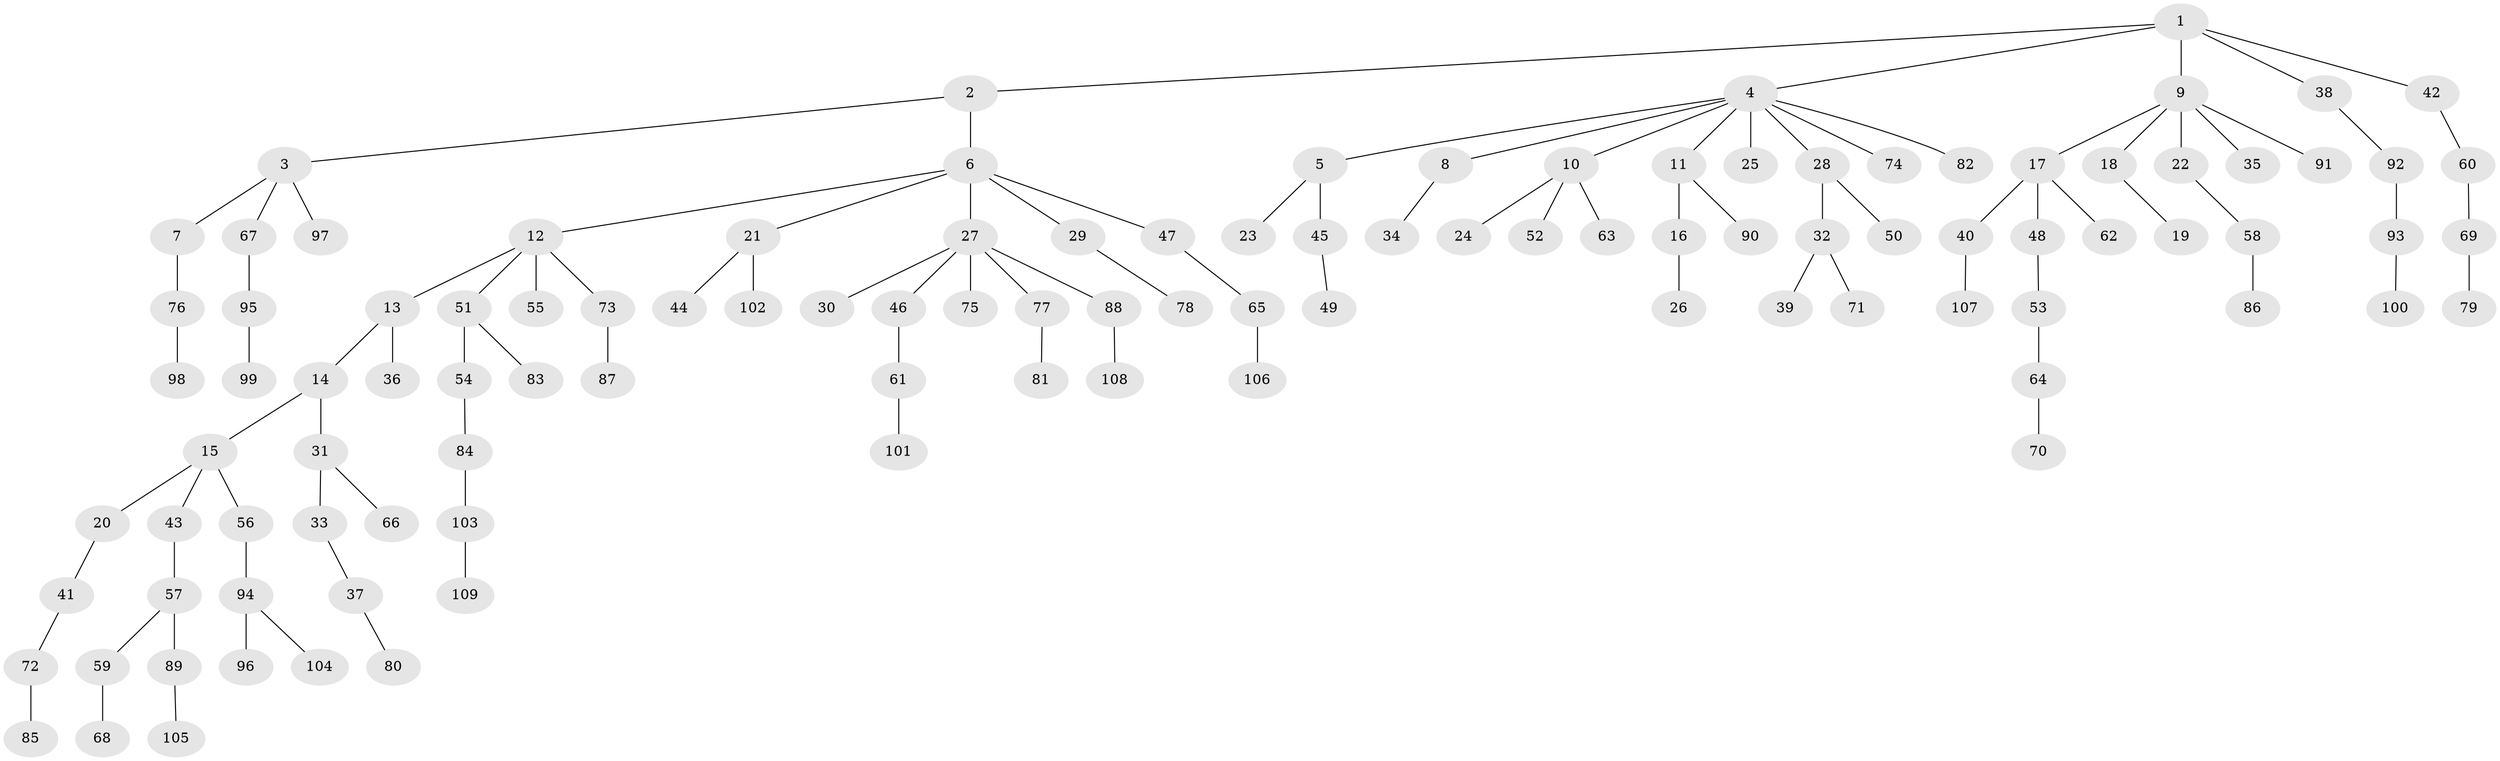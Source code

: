 // Generated by graph-tools (version 1.1) at 2025/11/02/27/25 16:11:28]
// undirected, 109 vertices, 108 edges
graph export_dot {
graph [start="1"]
  node [color=gray90,style=filled];
  1;
  2;
  3;
  4;
  5;
  6;
  7;
  8;
  9;
  10;
  11;
  12;
  13;
  14;
  15;
  16;
  17;
  18;
  19;
  20;
  21;
  22;
  23;
  24;
  25;
  26;
  27;
  28;
  29;
  30;
  31;
  32;
  33;
  34;
  35;
  36;
  37;
  38;
  39;
  40;
  41;
  42;
  43;
  44;
  45;
  46;
  47;
  48;
  49;
  50;
  51;
  52;
  53;
  54;
  55;
  56;
  57;
  58;
  59;
  60;
  61;
  62;
  63;
  64;
  65;
  66;
  67;
  68;
  69;
  70;
  71;
  72;
  73;
  74;
  75;
  76;
  77;
  78;
  79;
  80;
  81;
  82;
  83;
  84;
  85;
  86;
  87;
  88;
  89;
  90;
  91;
  92;
  93;
  94;
  95;
  96;
  97;
  98;
  99;
  100;
  101;
  102;
  103;
  104;
  105;
  106;
  107;
  108;
  109;
  1 -- 2;
  1 -- 4;
  1 -- 9;
  1 -- 38;
  1 -- 42;
  2 -- 3;
  2 -- 6;
  3 -- 7;
  3 -- 67;
  3 -- 97;
  4 -- 5;
  4 -- 8;
  4 -- 10;
  4 -- 11;
  4 -- 25;
  4 -- 28;
  4 -- 74;
  4 -- 82;
  5 -- 23;
  5 -- 45;
  6 -- 12;
  6 -- 21;
  6 -- 27;
  6 -- 29;
  6 -- 47;
  7 -- 76;
  8 -- 34;
  9 -- 17;
  9 -- 18;
  9 -- 22;
  9 -- 35;
  9 -- 91;
  10 -- 24;
  10 -- 52;
  10 -- 63;
  11 -- 16;
  11 -- 90;
  12 -- 13;
  12 -- 51;
  12 -- 55;
  12 -- 73;
  13 -- 14;
  13 -- 36;
  14 -- 15;
  14 -- 31;
  15 -- 20;
  15 -- 43;
  15 -- 56;
  16 -- 26;
  17 -- 40;
  17 -- 48;
  17 -- 62;
  18 -- 19;
  20 -- 41;
  21 -- 44;
  21 -- 102;
  22 -- 58;
  27 -- 30;
  27 -- 46;
  27 -- 75;
  27 -- 77;
  27 -- 88;
  28 -- 32;
  28 -- 50;
  29 -- 78;
  31 -- 33;
  31 -- 66;
  32 -- 39;
  32 -- 71;
  33 -- 37;
  37 -- 80;
  38 -- 92;
  40 -- 107;
  41 -- 72;
  42 -- 60;
  43 -- 57;
  45 -- 49;
  46 -- 61;
  47 -- 65;
  48 -- 53;
  51 -- 54;
  51 -- 83;
  53 -- 64;
  54 -- 84;
  56 -- 94;
  57 -- 59;
  57 -- 89;
  58 -- 86;
  59 -- 68;
  60 -- 69;
  61 -- 101;
  64 -- 70;
  65 -- 106;
  67 -- 95;
  69 -- 79;
  72 -- 85;
  73 -- 87;
  76 -- 98;
  77 -- 81;
  84 -- 103;
  88 -- 108;
  89 -- 105;
  92 -- 93;
  93 -- 100;
  94 -- 96;
  94 -- 104;
  95 -- 99;
  103 -- 109;
}
